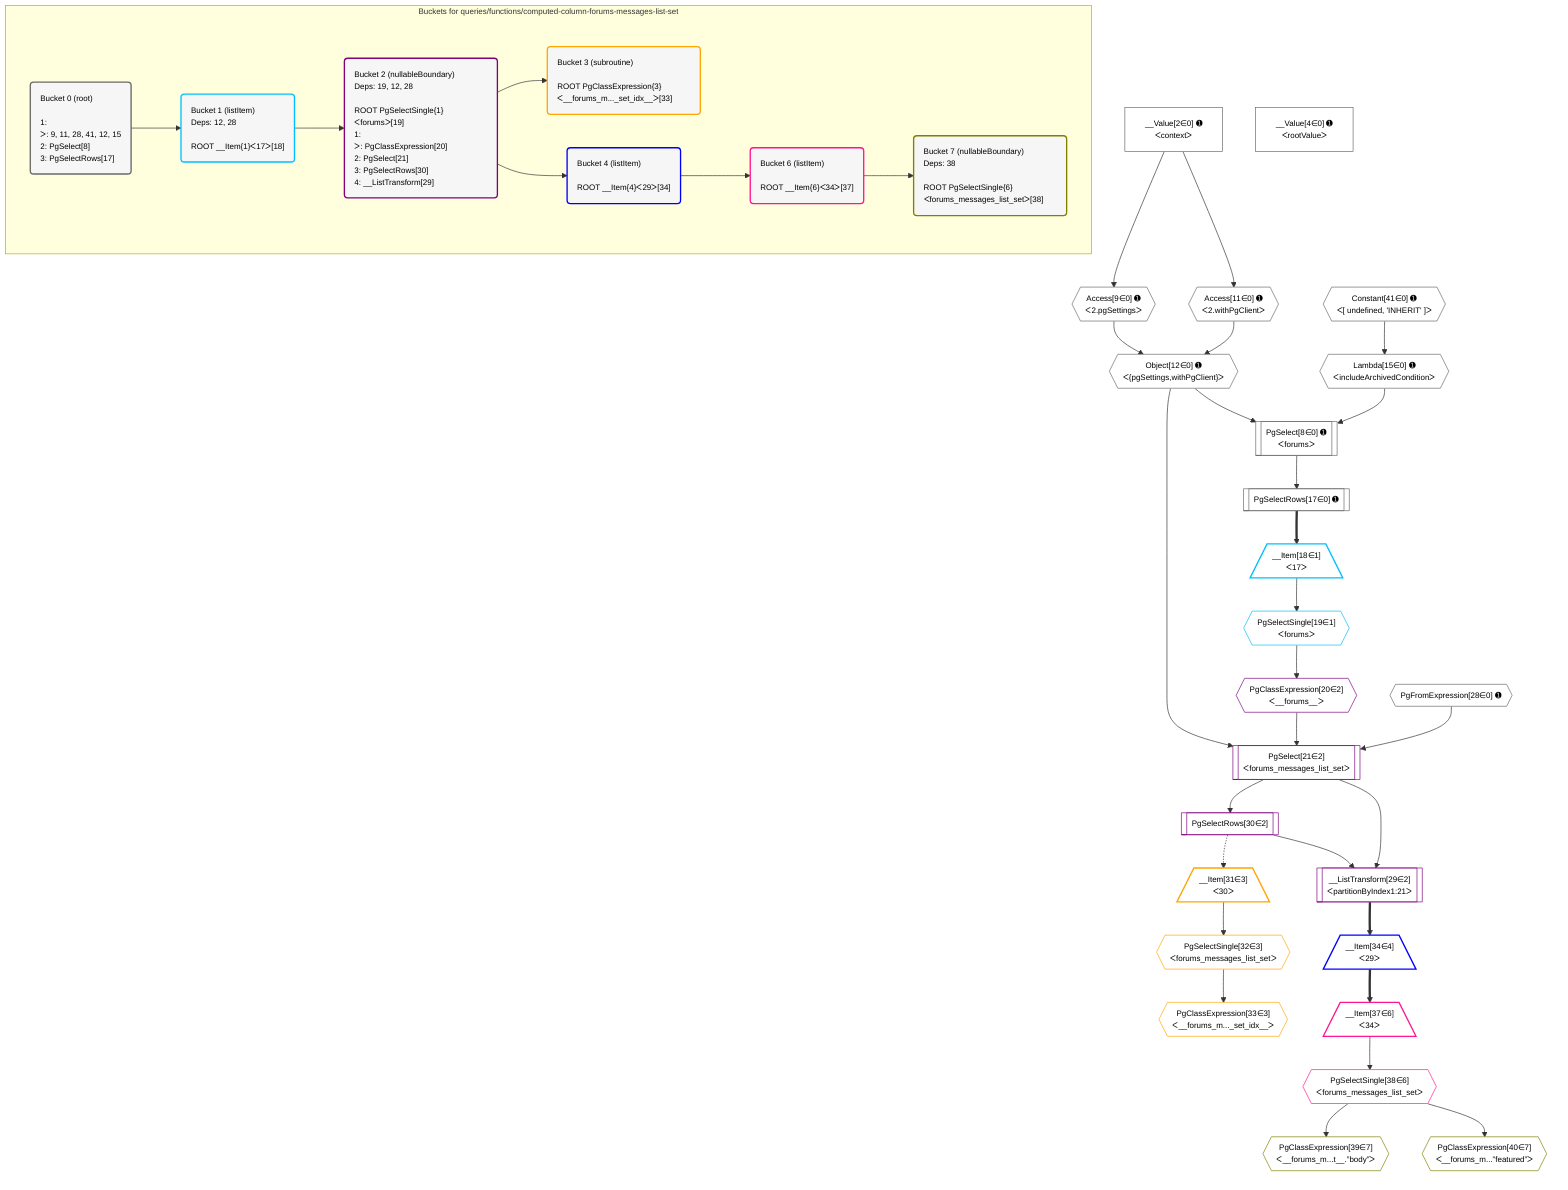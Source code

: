 %%{init: {'themeVariables': { 'fontSize': '12px'}}}%%
graph TD
    classDef path fill:#eee,stroke:#000,color:#000
    classDef plan fill:#fff,stroke-width:1px,color:#000
    classDef itemplan fill:#fff,stroke-width:2px,color:#000
    classDef unbatchedplan fill:#dff,stroke-width:1px,color:#000
    classDef sideeffectplan fill:#fcc,stroke-width:2px,color:#000
    classDef bucket fill:#f6f6f6,color:#000,stroke-width:2px,text-align:left

    subgraph "Buckets for queries/functions/computed-column-forums-messages-list-set"
    Bucket0("Bucket 0 (root)<br /><br />1: <br />ᐳ: 9, 11, 28, 41, 12, 15<br />2: PgSelect[8]<br />3: PgSelectRows[17]"):::bucket
    Bucket1("Bucket 1 (listItem)<br />Deps: 12, 28<br /><br />ROOT __Item{1}ᐸ17ᐳ[18]"):::bucket
    Bucket2("Bucket 2 (nullableBoundary)<br />Deps: 19, 12, 28<br /><br />ROOT PgSelectSingle{1}ᐸforumsᐳ[19]<br />1: <br />ᐳ: PgClassExpression[20]<br />2: PgSelect[21]<br />3: PgSelectRows[30]<br />4: __ListTransform[29]"):::bucket
    Bucket3("Bucket 3 (subroutine)<br /><br />ROOT PgClassExpression{3}ᐸ__forums_m..._set_idx__ᐳ[33]"):::bucket
    Bucket4("Bucket 4 (listItem)<br /><br />ROOT __Item{4}ᐸ29ᐳ[34]"):::bucket
    Bucket6("Bucket 6 (listItem)<br /><br />ROOT __Item{6}ᐸ34ᐳ[37]"):::bucket
    Bucket7("Bucket 7 (nullableBoundary)<br />Deps: 38<br /><br />ROOT PgSelectSingle{6}ᐸforums_messages_list_setᐳ[38]"):::bucket
    end
    Bucket0 --> Bucket1
    Bucket1 --> Bucket2
    Bucket2 --> Bucket3 & Bucket4
    Bucket4 --> Bucket6
    Bucket6 --> Bucket7

    %% plan dependencies
    PgSelect8[["PgSelect[8∈0] ➊<br />ᐸforumsᐳ"]]:::plan
    Object12{{"Object[12∈0] ➊<br />ᐸ{pgSettings,withPgClient}ᐳ"}}:::plan
    Lambda15{{"Lambda[15∈0] ➊<br />ᐸincludeArchivedConditionᐳ"}}:::plan
    Object12 & Lambda15 --> PgSelect8
    Access9{{"Access[9∈0] ➊<br />ᐸ2.pgSettingsᐳ"}}:::plan
    Access11{{"Access[11∈0] ➊<br />ᐸ2.withPgClientᐳ"}}:::plan
    Access9 & Access11 --> Object12
    __Value2["__Value[2∈0] ➊<br />ᐸcontextᐳ"]:::plan
    __Value2 --> Access9
    __Value2 --> Access11
    Constant41{{"Constant[41∈0] ➊<br />ᐸ[ undefined, 'INHERIT' ]ᐳ"}}:::plan
    Constant41 --> Lambda15
    PgSelectRows17[["PgSelectRows[17∈0] ➊"]]:::plan
    PgSelect8 --> PgSelectRows17
    __Value4["__Value[4∈0] ➊<br />ᐸrootValueᐳ"]:::plan
    PgFromExpression28{{"PgFromExpression[28∈0] ➊"}}:::plan
    __Item18[/"__Item[18∈1]<br />ᐸ17ᐳ"\]:::itemplan
    PgSelectRows17 ==> __Item18
    PgSelectSingle19{{"PgSelectSingle[19∈1]<br />ᐸforumsᐳ"}}:::plan
    __Item18 --> PgSelectSingle19
    PgSelect21[["PgSelect[21∈2]<br />ᐸforums_messages_list_setᐳ"]]:::plan
    PgClassExpression20{{"PgClassExpression[20∈2]<br />ᐸ__forums__ᐳ"}}:::plan
    Object12 & PgClassExpression20 & PgFromExpression28 --> PgSelect21
    __ListTransform29[["__ListTransform[29∈2]<br />ᐸpartitionByIndex1:21ᐳ"]]:::plan
    PgSelectRows30[["PgSelectRows[30∈2]"]]:::plan
    PgSelectRows30 & PgSelect21 --> __ListTransform29
    PgSelectSingle19 --> PgClassExpression20
    PgSelect21 --> PgSelectRows30
    __Item31[/"__Item[31∈3]<br />ᐸ30ᐳ"\]:::itemplan
    PgSelectRows30 -.-> __Item31
    PgSelectSingle32{{"PgSelectSingle[32∈3]<br />ᐸforums_messages_list_setᐳ"}}:::plan
    __Item31 --> PgSelectSingle32
    PgClassExpression33{{"PgClassExpression[33∈3]<br />ᐸ__forums_m..._set_idx__ᐳ"}}:::plan
    PgSelectSingle32 --> PgClassExpression33
    __Item34[/"__Item[34∈4]<br />ᐸ29ᐳ"\]:::itemplan
    __ListTransform29 ==> __Item34
    __Item37[/"__Item[37∈6]<br />ᐸ34ᐳ"\]:::itemplan
    __Item34 ==> __Item37
    PgSelectSingle38{{"PgSelectSingle[38∈6]<br />ᐸforums_messages_list_setᐳ"}}:::plan
    __Item37 --> PgSelectSingle38
    PgClassExpression39{{"PgClassExpression[39∈7]<br />ᐸ__forums_m...t__.”body”ᐳ"}}:::plan
    PgSelectSingle38 --> PgClassExpression39
    PgClassExpression40{{"PgClassExpression[40∈7]<br />ᐸ__forums_m...”featured”ᐳ"}}:::plan
    PgSelectSingle38 --> PgClassExpression40

    %% define steps
    classDef bucket0 stroke:#696969
    class Bucket0,__Value2,__Value4,PgSelect8,Access9,Access11,Object12,Lambda15,PgSelectRows17,PgFromExpression28,Constant41 bucket0
    classDef bucket1 stroke:#00bfff
    class Bucket1,__Item18,PgSelectSingle19 bucket1
    classDef bucket2 stroke:#7f007f
    class Bucket2,PgClassExpression20,PgSelect21,__ListTransform29,PgSelectRows30 bucket2
    classDef bucket3 stroke:#ffa500
    class Bucket3,__Item31,PgSelectSingle32,PgClassExpression33 bucket3
    classDef bucket4 stroke:#0000ff
    class Bucket4,__Item34 bucket4
    classDef bucket6 stroke:#ff1493
    class Bucket6,__Item37,PgSelectSingle38 bucket6
    classDef bucket7 stroke:#808000
    class Bucket7,PgClassExpression39,PgClassExpression40 bucket7